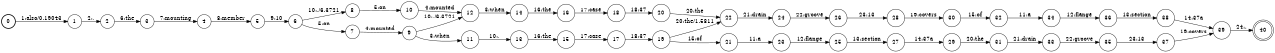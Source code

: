digraph FST {
rankdir = LR;
size = "8.5,11";
label = "";
center = 1;
orientation = Portrait;
ranksep = "0.4";
nodesep = "0.25";
0 [label = "0", shape = circle, style = bold, fontsize = 14]
	0 -> 1 [label = "1:also/0.19043", fontsize = 14];
1 [label = "1", shape = circle, style = solid, fontsize = 14]
	1 -> 2 [label = "2:,", fontsize = 14];
2 [label = "2", shape = circle, style = solid, fontsize = 14]
	2 -> 3 [label = "6:the", fontsize = 14];
3 [label = "3", shape = circle, style = solid, fontsize = 14]
	3 -> 4 [label = "7:mounting", fontsize = 14];
4 [label = "4", shape = circle, style = solid, fontsize = 14]
	4 -> 5 [label = "8:member", fontsize = 14];
5 [label = "5", shape = circle, style = solid, fontsize = 14]
	5 -> 6 [label = "9:10", fontsize = 14];
6 [label = "6", shape = circle, style = solid, fontsize = 14]
	6 -> 8 [label = "10:,/6.3721", fontsize = 14];
	6 -> 7 [label = "5:on", fontsize = 14];
7 [label = "7", shape = circle, style = solid, fontsize = 14]
	7 -> 9 [label = "4:mounted", fontsize = 14];
8 [label = "8", shape = circle, style = solid, fontsize = 14]
	8 -> 10 [label = "5:on", fontsize = 14];
9 [label = "9", shape = circle, style = solid, fontsize = 14]
	9 -> 12 [label = "10:,/6.3721", fontsize = 14];
	9 -> 11 [label = "3:when", fontsize = 14];
10 [label = "10", shape = circle, style = solid, fontsize = 14]
	10 -> 12 [label = "4:mounted", fontsize = 14];
11 [label = "11", shape = circle, style = solid, fontsize = 14]
	11 -> 13 [label = "10:,", fontsize = 14];
12 [label = "12", shape = circle, style = solid, fontsize = 14]
	12 -> 14 [label = "3:when", fontsize = 14];
13 [label = "13", shape = circle, style = solid, fontsize = 14]
	13 -> 15 [label = "16:the", fontsize = 14];
14 [label = "14", shape = circle, style = solid, fontsize = 14]
	14 -> 16 [label = "16:the", fontsize = 14];
15 [label = "15", shape = circle, style = solid, fontsize = 14]
	15 -> 17 [label = "17:case", fontsize = 14];
16 [label = "16", shape = circle, style = solid, fontsize = 14]
	16 -> 18 [label = "17:case", fontsize = 14];
17 [label = "17", shape = circle, style = solid, fontsize = 14]
	17 -> 19 [label = "18:37", fontsize = 14];
18 [label = "18", shape = circle, style = solid, fontsize = 14]
	18 -> 20 [label = "18:37", fontsize = 14];
19 [label = "19", shape = circle, style = solid, fontsize = 14]
	19 -> 22 [label = "20:the/1.5811", fontsize = 14];
	19 -> 21 [label = "15:of", fontsize = 14];
20 [label = "20", shape = circle, style = solid, fontsize = 14]
	20 -> 22 [label = "20:the", fontsize = 14];
21 [label = "21", shape = circle, style = solid, fontsize = 14]
	21 -> 23 [label = "11:a", fontsize = 14];
22 [label = "22", shape = circle, style = solid, fontsize = 14]
	22 -> 24 [label = "21:drain", fontsize = 14];
23 [label = "23", shape = circle, style = solid, fontsize = 14]
	23 -> 25 [label = "12:flange", fontsize = 14];
24 [label = "24", shape = circle, style = solid, fontsize = 14]
	24 -> 26 [label = "22:groove", fontsize = 14];
25 [label = "25", shape = circle, style = solid, fontsize = 14]
	25 -> 27 [label = "13:section", fontsize = 14];
26 [label = "26", shape = circle, style = solid, fontsize = 14]
	26 -> 28 [label = "23:13", fontsize = 14];
27 [label = "27", shape = circle, style = solid, fontsize = 14]
	27 -> 29 [label = "14:37a", fontsize = 14];
28 [label = "28", shape = circle, style = solid, fontsize = 14]
	28 -> 30 [label = "19:covers", fontsize = 14];
29 [label = "29", shape = circle, style = solid, fontsize = 14]
	29 -> 31 [label = "20:the", fontsize = 14];
30 [label = "30", shape = circle, style = solid, fontsize = 14]
	30 -> 32 [label = "15:of", fontsize = 14];
31 [label = "31", shape = circle, style = solid, fontsize = 14]
	31 -> 33 [label = "21:drain", fontsize = 14];
32 [label = "32", shape = circle, style = solid, fontsize = 14]
	32 -> 34 [label = "11:a", fontsize = 14];
33 [label = "33", shape = circle, style = solid, fontsize = 14]
	33 -> 35 [label = "22:groove", fontsize = 14];
34 [label = "34", shape = circle, style = solid, fontsize = 14]
	34 -> 36 [label = "12:flange", fontsize = 14];
35 [label = "35", shape = circle, style = solid, fontsize = 14]
	35 -> 37 [label = "23:13", fontsize = 14];
36 [label = "36", shape = circle, style = solid, fontsize = 14]
	36 -> 38 [label = "13:section", fontsize = 14];
37 [label = "37", shape = circle, style = solid, fontsize = 14]
	37 -> 39 [label = "19:covers", fontsize = 14];
38 [label = "38", shape = circle, style = solid, fontsize = 14]
	38 -> 39 [label = "14:37a", fontsize = 14];
39 [label = "39", shape = circle, style = solid, fontsize = 14]
	39 -> 40 [label = "24:.", fontsize = 14];
40 [label = "40", shape = doublecircle, style = solid, fontsize = 14]
}

